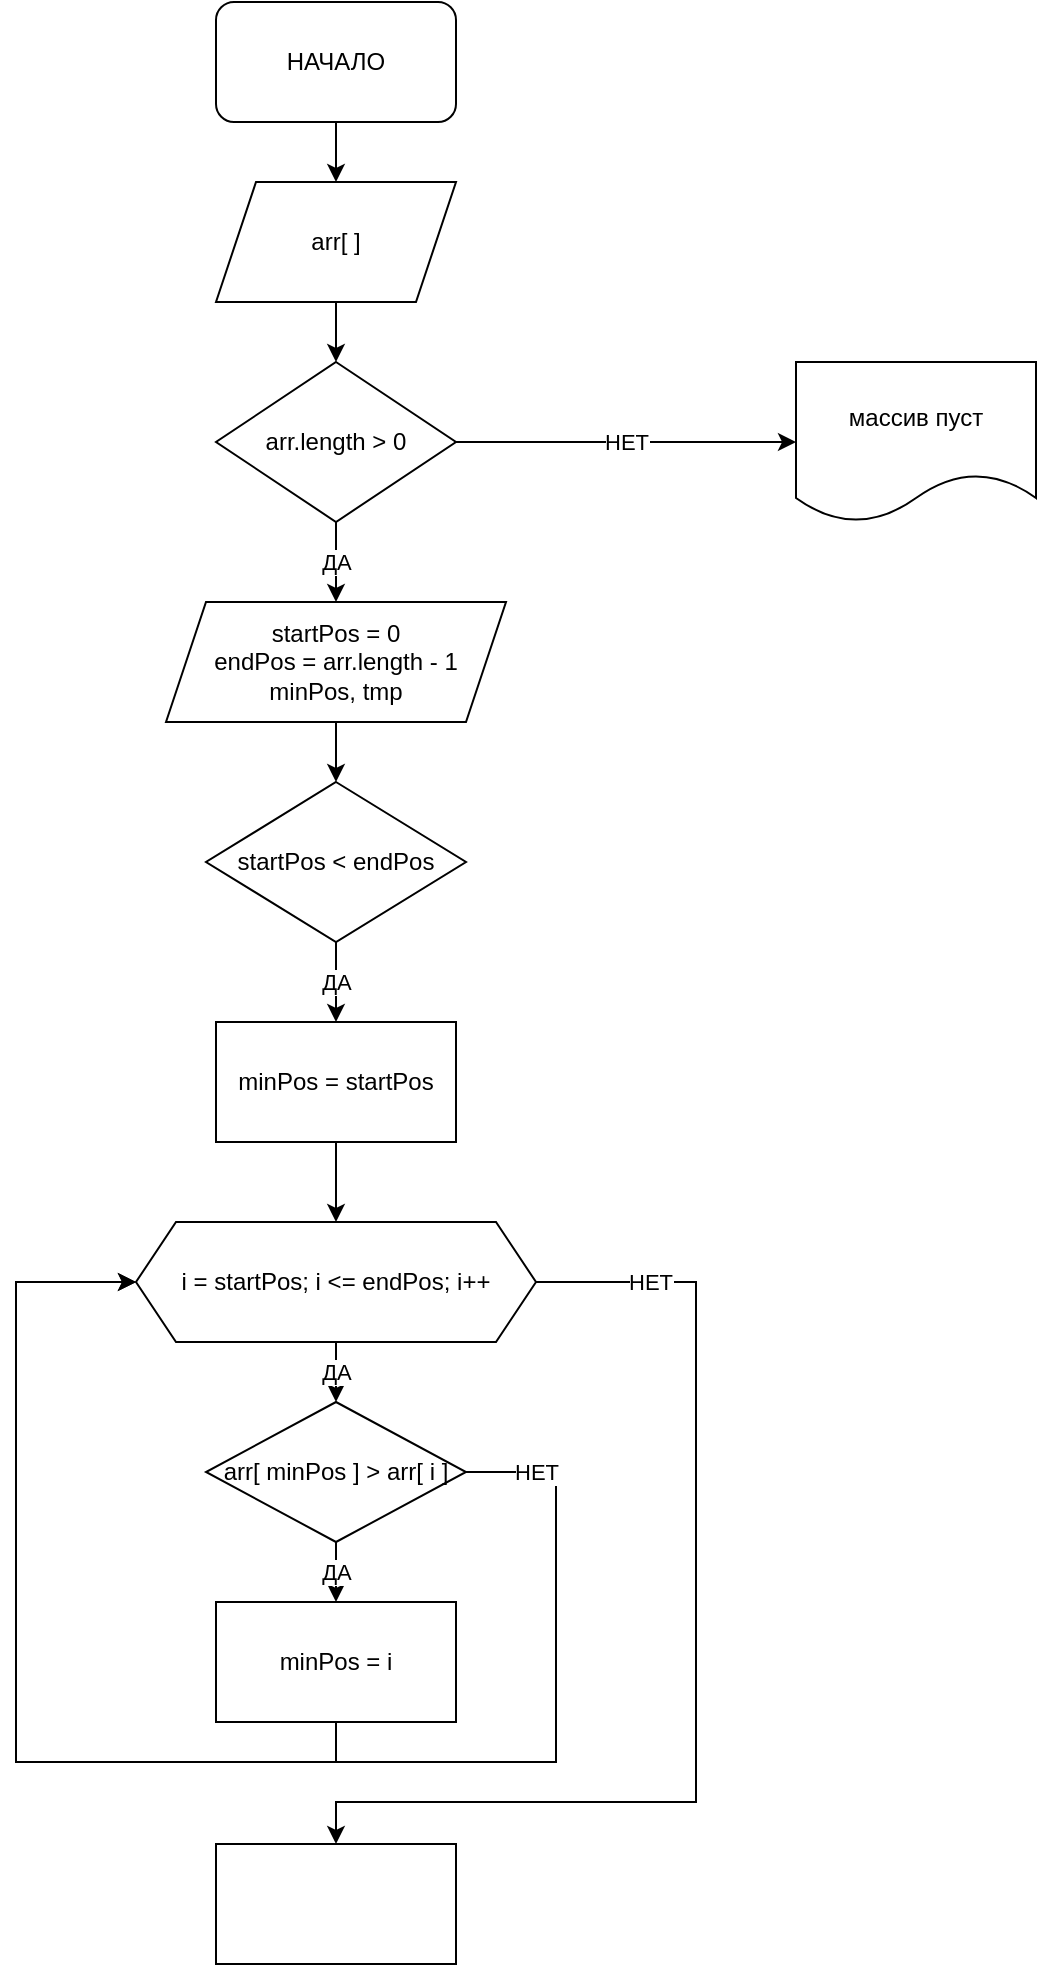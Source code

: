 <mxfile version="17.4.6" type="github">
  <diagram id="6a731a19-8d31-9384-78a2-239565b7b9f0" name="Page-1">
    <mxGraphModel dx="1038" dy="575" grid="1" gridSize="10" guides="1" tooltips="1" connect="1" arrows="1" fold="1" page="1" pageScale="1" pageWidth="1169" pageHeight="827" background="none" math="0" shadow="0">
      <root>
        <mxCell id="0" />
        <mxCell id="1" parent="0" />
        <mxCell id="NXoweuJ5Fb_PFdUOxE-F-57" style="edgeStyle=orthogonalEdgeStyle;rounded=0;orthogonalLoop=1;jettySize=auto;html=1;exitX=0.5;exitY=1;exitDx=0;exitDy=0;entryX=0.5;entryY=0;entryDx=0;entryDy=0;" edge="1" parent="1" source="NXoweuJ5Fb_PFdUOxE-F-55" target="NXoweuJ5Fb_PFdUOxE-F-56">
          <mxGeometry relative="1" as="geometry" />
        </mxCell>
        <mxCell id="NXoweuJ5Fb_PFdUOxE-F-55" value="НАЧАЛО" style="rounded=1;whiteSpace=wrap;html=1;" vertex="1" parent="1">
          <mxGeometry x="440" y="20" width="120" height="60" as="geometry" />
        </mxCell>
        <mxCell id="NXoweuJ5Fb_PFdUOxE-F-60" style="edgeStyle=orthogonalEdgeStyle;rounded=0;orthogonalLoop=1;jettySize=auto;html=1;exitX=0.5;exitY=1;exitDx=0;exitDy=0;entryX=0.5;entryY=0;entryDx=0;entryDy=0;" edge="1" parent="1" source="NXoweuJ5Fb_PFdUOxE-F-56" target="NXoweuJ5Fb_PFdUOxE-F-58">
          <mxGeometry relative="1" as="geometry" />
        </mxCell>
        <mxCell id="NXoweuJ5Fb_PFdUOxE-F-56" value="arr[ ]" style="shape=parallelogram;perimeter=parallelogramPerimeter;whiteSpace=wrap;html=1;fixedSize=1;" vertex="1" parent="1">
          <mxGeometry x="440" y="110" width="120" height="60" as="geometry" />
        </mxCell>
        <mxCell id="NXoweuJ5Fb_PFdUOxE-F-61" value="НЕТ" style="edgeStyle=orthogonalEdgeStyle;rounded=0;orthogonalLoop=1;jettySize=auto;html=1;exitX=1;exitY=0.5;exitDx=0;exitDy=0;entryX=0;entryY=0.5;entryDx=0;entryDy=0;" edge="1" parent="1" source="NXoweuJ5Fb_PFdUOxE-F-58" target="NXoweuJ5Fb_PFdUOxE-F-59">
          <mxGeometry relative="1" as="geometry" />
        </mxCell>
        <mxCell id="NXoweuJ5Fb_PFdUOxE-F-63" value="ДА" style="edgeStyle=orthogonalEdgeStyle;rounded=0;orthogonalLoop=1;jettySize=auto;html=1;exitX=0.5;exitY=1;exitDx=0;exitDy=0;entryX=0.5;entryY=0;entryDx=0;entryDy=0;" edge="1" parent="1" source="NXoweuJ5Fb_PFdUOxE-F-58" target="NXoweuJ5Fb_PFdUOxE-F-62">
          <mxGeometry relative="1" as="geometry" />
        </mxCell>
        <mxCell id="NXoweuJ5Fb_PFdUOxE-F-58" value="arr.length &amp;gt; 0" style="rhombus;whiteSpace=wrap;html=1;" vertex="1" parent="1">
          <mxGeometry x="440" y="200" width="120" height="80" as="geometry" />
        </mxCell>
        <mxCell id="NXoweuJ5Fb_PFdUOxE-F-59" value="массив пуст" style="shape=document;whiteSpace=wrap;html=1;boundedLbl=1;" vertex="1" parent="1">
          <mxGeometry x="730" y="200" width="120" height="80" as="geometry" />
        </mxCell>
        <mxCell id="NXoweuJ5Fb_PFdUOxE-F-65" style="edgeStyle=orthogonalEdgeStyle;rounded=0;orthogonalLoop=1;jettySize=auto;html=1;exitX=0.5;exitY=1;exitDx=0;exitDy=0;entryX=0.5;entryY=0;entryDx=0;entryDy=0;" edge="1" parent="1" source="NXoweuJ5Fb_PFdUOxE-F-62" target="NXoweuJ5Fb_PFdUOxE-F-64">
          <mxGeometry relative="1" as="geometry" />
        </mxCell>
        <mxCell id="NXoweuJ5Fb_PFdUOxE-F-62" value="startPos = 0&lt;br&gt;endPos = arr.length - 1&lt;br&gt;minPos, tmp" style="shape=parallelogram;perimeter=parallelogramPerimeter;whiteSpace=wrap;html=1;fixedSize=1;" vertex="1" parent="1">
          <mxGeometry x="415" y="320" width="170" height="60" as="geometry" />
        </mxCell>
        <mxCell id="NXoweuJ5Fb_PFdUOxE-F-68" value="ДА" style="edgeStyle=orthogonalEdgeStyle;rounded=0;orthogonalLoop=1;jettySize=auto;html=1;exitX=0.5;exitY=1;exitDx=0;exitDy=0;entryX=0.5;entryY=0;entryDx=0;entryDy=0;" edge="1" parent="1" source="NXoweuJ5Fb_PFdUOxE-F-64" target="NXoweuJ5Fb_PFdUOxE-F-66">
          <mxGeometry relative="1" as="geometry" />
        </mxCell>
        <mxCell id="NXoweuJ5Fb_PFdUOxE-F-64" value="startPos &amp;lt; endPos" style="rhombus;whiteSpace=wrap;html=1;" vertex="1" parent="1">
          <mxGeometry x="435" y="410" width="130" height="80" as="geometry" />
        </mxCell>
        <mxCell id="NXoweuJ5Fb_PFdUOxE-F-69" style="edgeStyle=orthogonalEdgeStyle;rounded=0;orthogonalLoop=1;jettySize=auto;html=1;exitX=0.5;exitY=1;exitDx=0;exitDy=0;entryX=0.5;entryY=0;entryDx=0;entryDy=0;" edge="1" parent="1" source="NXoweuJ5Fb_PFdUOxE-F-66" target="NXoweuJ5Fb_PFdUOxE-F-67">
          <mxGeometry relative="1" as="geometry" />
        </mxCell>
        <mxCell id="NXoweuJ5Fb_PFdUOxE-F-66" value="minPos = startPos" style="rounded=0;whiteSpace=wrap;html=1;" vertex="1" parent="1">
          <mxGeometry x="440" y="530" width="120" height="60" as="geometry" />
        </mxCell>
        <mxCell id="NXoweuJ5Fb_PFdUOxE-F-71" value="ДА" style="edgeStyle=orthogonalEdgeStyle;rounded=0;orthogonalLoop=1;jettySize=auto;html=1;exitX=0.5;exitY=1;exitDx=0;exitDy=0;entryX=0.5;entryY=0;entryDx=0;entryDy=0;" edge="1" parent="1" source="NXoweuJ5Fb_PFdUOxE-F-67" target="NXoweuJ5Fb_PFdUOxE-F-70">
          <mxGeometry relative="1" as="geometry" />
        </mxCell>
        <mxCell id="NXoweuJ5Fb_PFdUOxE-F-78" value="НЕТ" style="edgeStyle=orthogonalEdgeStyle;rounded=0;orthogonalLoop=1;jettySize=auto;html=1;exitX=1;exitY=0.5;exitDx=0;exitDy=0;entryX=0.5;entryY=0;entryDx=0;entryDy=0;" edge="1" parent="1" source="NXoweuJ5Fb_PFdUOxE-F-67" target="NXoweuJ5Fb_PFdUOxE-F-77">
          <mxGeometry x="-0.789" relative="1" as="geometry">
            <Array as="points">
              <mxPoint x="680" y="660" />
              <mxPoint x="680" y="920" />
              <mxPoint x="500" y="920" />
            </Array>
            <mxPoint as="offset" />
          </mxGeometry>
        </mxCell>
        <mxCell id="NXoweuJ5Fb_PFdUOxE-F-67" value="i = startPos; i &amp;lt;= endPos; i++" style="shape=hexagon;perimeter=hexagonPerimeter2;whiteSpace=wrap;html=1;fixedSize=1;" vertex="1" parent="1">
          <mxGeometry x="400" y="630" width="200" height="60" as="geometry" />
        </mxCell>
        <mxCell id="NXoweuJ5Fb_PFdUOxE-F-73" value="ДА" style="edgeStyle=orthogonalEdgeStyle;rounded=0;orthogonalLoop=1;jettySize=auto;html=1;exitX=0.5;exitY=1;exitDx=0;exitDy=0;" edge="1" parent="1" source="NXoweuJ5Fb_PFdUOxE-F-70" target="NXoweuJ5Fb_PFdUOxE-F-72">
          <mxGeometry relative="1" as="geometry" />
        </mxCell>
        <mxCell id="NXoweuJ5Fb_PFdUOxE-F-75" value="НЕТ" style="edgeStyle=orthogonalEdgeStyle;rounded=0;orthogonalLoop=1;jettySize=auto;html=1;exitX=1;exitY=0.5;exitDx=0;exitDy=0;entryX=0;entryY=0.5;entryDx=0;entryDy=0;" edge="1" parent="1" source="NXoweuJ5Fb_PFdUOxE-F-70" target="NXoweuJ5Fb_PFdUOxE-F-67">
          <mxGeometry x="-0.908" relative="1" as="geometry">
            <Array as="points">
              <mxPoint x="610" y="755" />
              <mxPoint x="610" y="900" />
              <mxPoint x="340" y="900" />
              <mxPoint x="340" y="660" />
            </Array>
            <mxPoint as="offset" />
          </mxGeometry>
        </mxCell>
        <mxCell id="NXoweuJ5Fb_PFdUOxE-F-70" value="arr[ minPos ] &amp;gt; arr[ i ]" style="rhombus;whiteSpace=wrap;html=1;" vertex="1" parent="1">
          <mxGeometry x="435" y="720" width="130" height="70" as="geometry" />
        </mxCell>
        <mxCell id="NXoweuJ5Fb_PFdUOxE-F-74" style="edgeStyle=orthogonalEdgeStyle;rounded=0;orthogonalLoop=1;jettySize=auto;html=1;exitX=0.5;exitY=1;exitDx=0;exitDy=0;entryX=0;entryY=0.5;entryDx=0;entryDy=0;" edge="1" parent="1" source="NXoweuJ5Fb_PFdUOxE-F-72" target="NXoweuJ5Fb_PFdUOxE-F-67">
          <mxGeometry relative="1" as="geometry">
            <mxPoint x="360" y="710" as="targetPoint" />
            <Array as="points">
              <mxPoint x="500" y="900" />
              <mxPoint x="340" y="900" />
              <mxPoint x="340" y="660" />
            </Array>
          </mxGeometry>
        </mxCell>
        <mxCell id="NXoweuJ5Fb_PFdUOxE-F-72" value="minPos = i" style="rounded=0;whiteSpace=wrap;html=1;" vertex="1" parent="1">
          <mxGeometry x="440" y="820" width="120" height="60" as="geometry" />
        </mxCell>
        <mxCell id="NXoweuJ5Fb_PFdUOxE-F-77" value="" style="rounded=0;whiteSpace=wrap;html=1;" vertex="1" parent="1">
          <mxGeometry x="440" y="941" width="120" height="60" as="geometry" />
        </mxCell>
      </root>
    </mxGraphModel>
  </diagram>
</mxfile>
